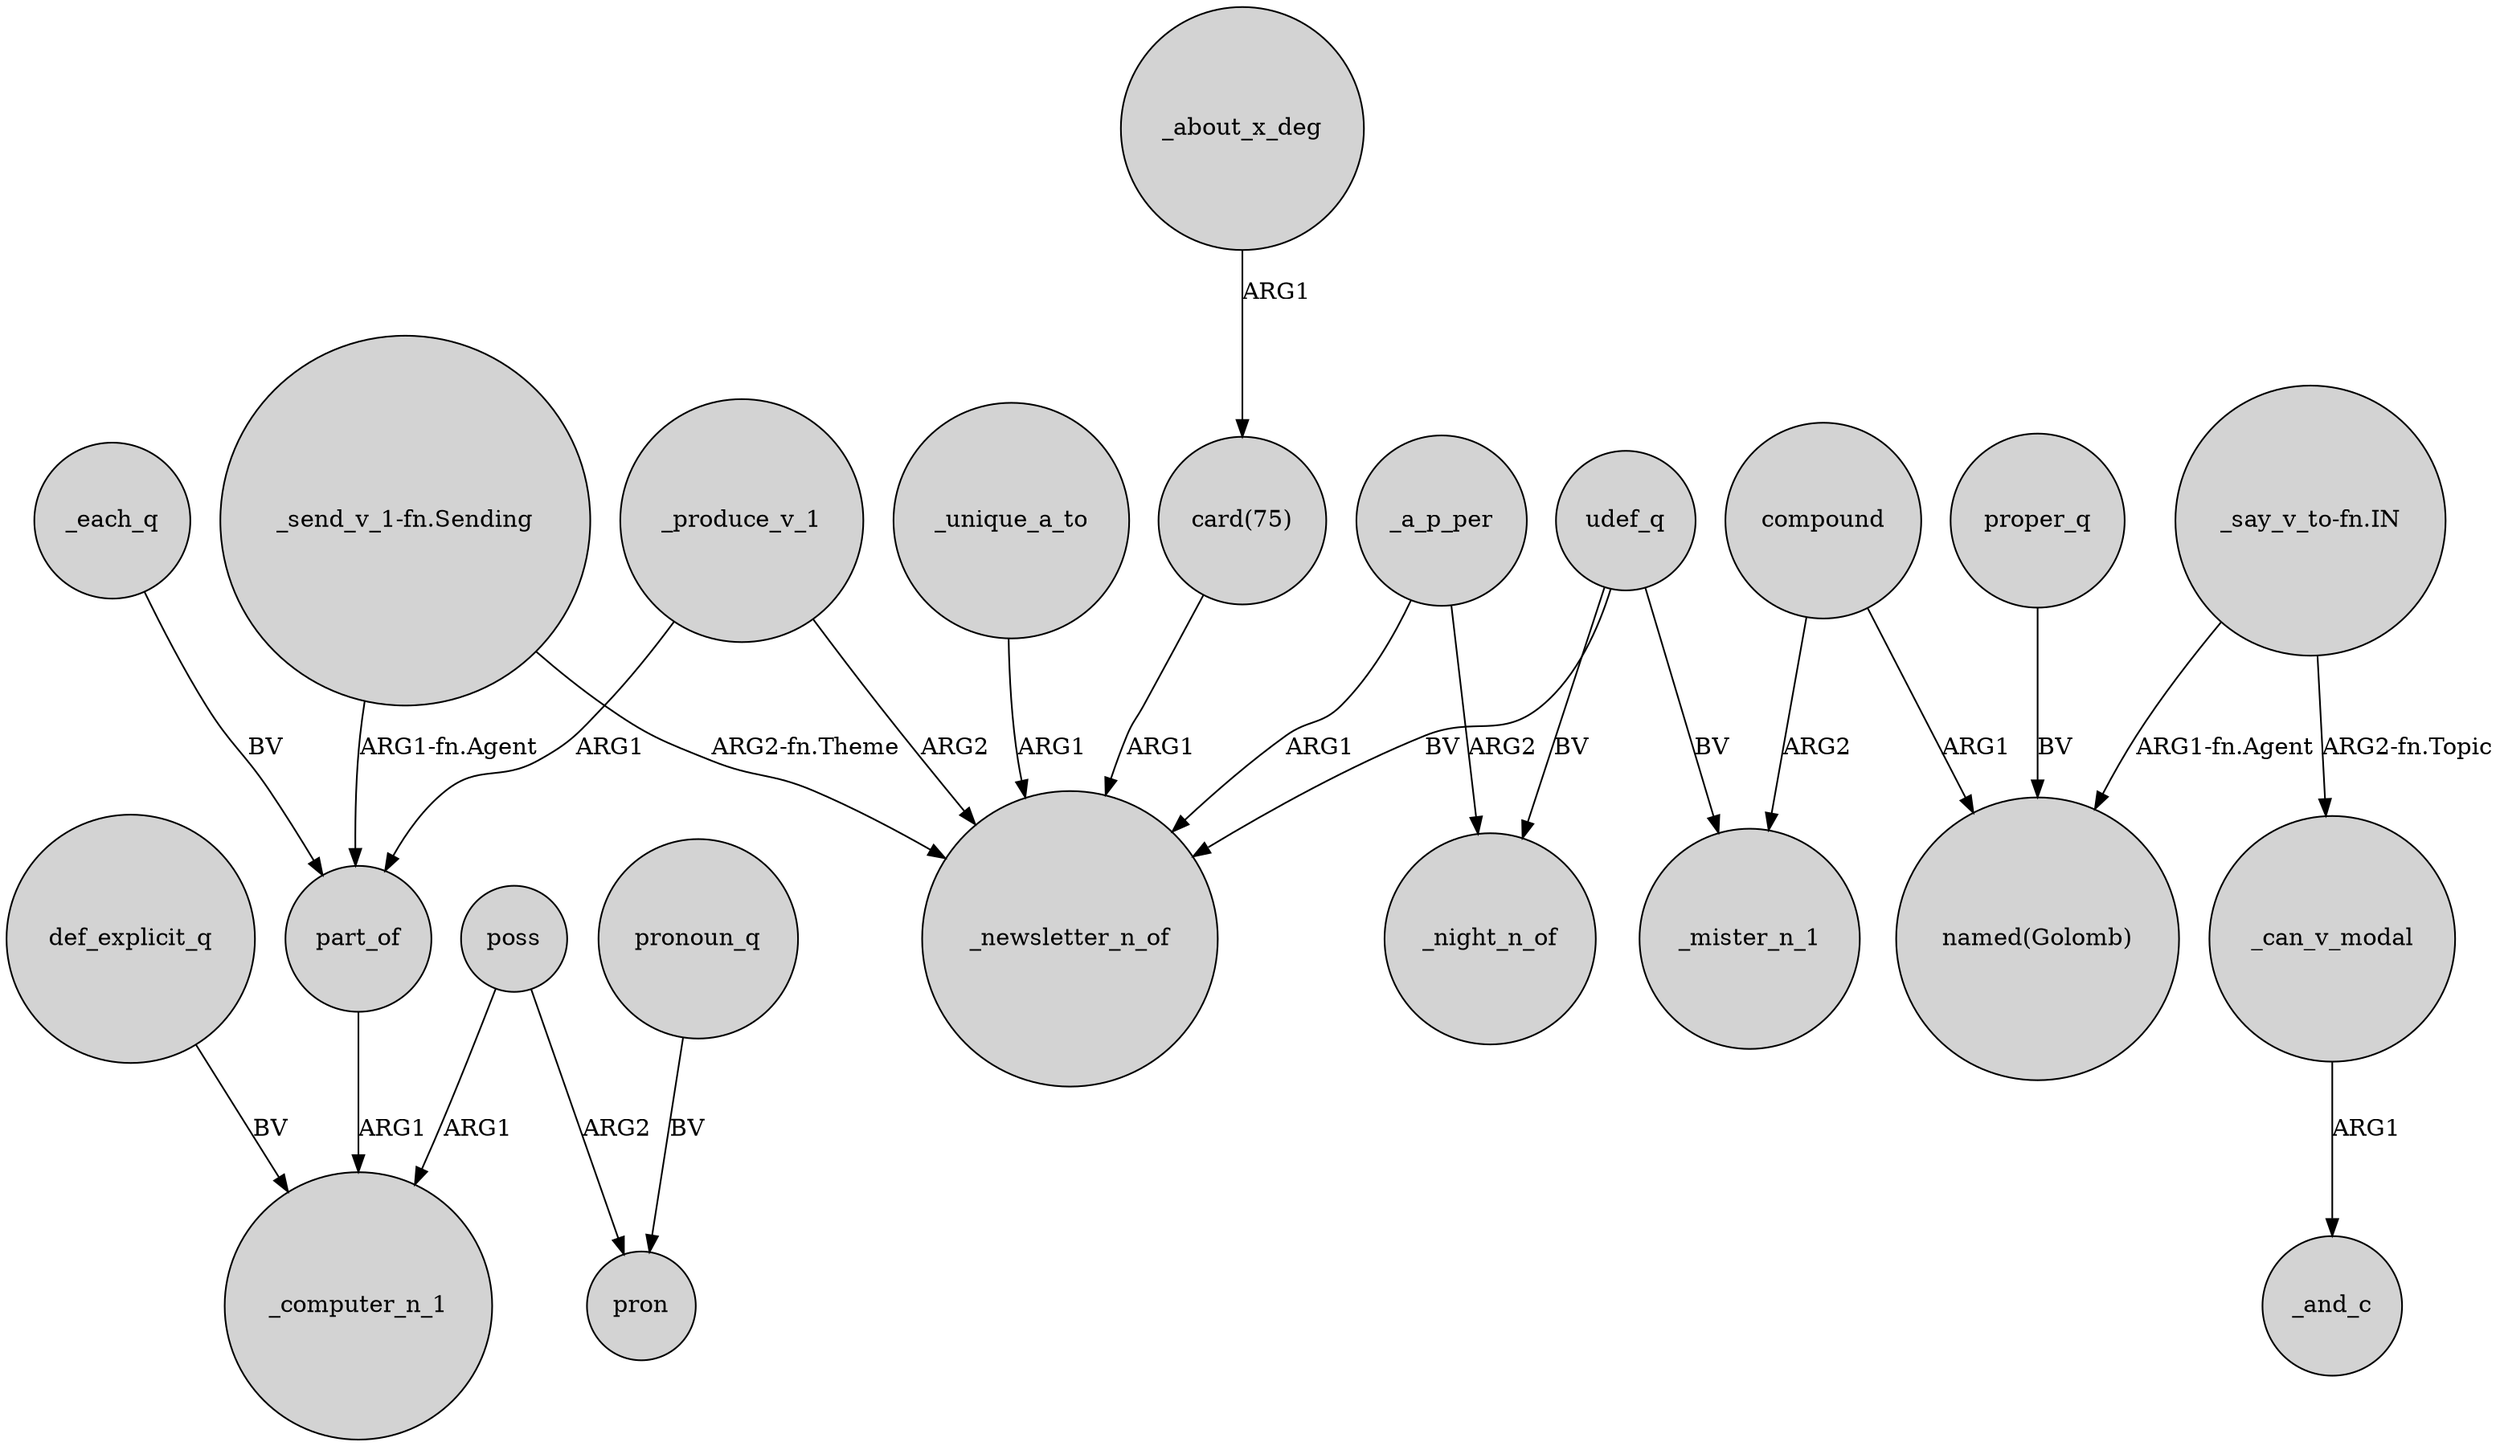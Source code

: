 digraph {
	node [shape=circle style=filled]
	_produce_v_1 -> part_of [label=ARG1]
	"card(75)" -> _newsletter_n_of [label=ARG1]
	_a_p_per -> _newsletter_n_of [label=ARG1]
	poss -> pron [label=ARG2]
	udef_q -> _newsletter_n_of [label=BV]
	"_say_v_to-fn.IN" -> "named(Golomb)" [label="ARG1-fn.Agent"]
	def_explicit_q -> _computer_n_1 [label=BV]
	compound -> _mister_n_1 [label=ARG2]
	_a_p_per -> _night_n_of [label=ARG2]
	udef_q -> _mister_n_1 [label=BV]
	proper_q -> "named(Golomb)" [label=BV]
	part_of -> _computer_n_1 [label=ARG1]
	pronoun_q -> pron [label=BV]
	poss -> _computer_n_1 [label=ARG1]
	_unique_a_to -> _newsletter_n_of [label=ARG1]
	_produce_v_1 -> _newsletter_n_of [label=ARG2]
	_each_q -> part_of [label=BV]
	_can_v_modal -> _and_c [label=ARG1]
	compound -> "named(Golomb)" [label=ARG1]
	"_send_v_1-fn.Sending" -> part_of [label="ARG1-fn.Agent"]
	_about_x_deg -> "card(75)" [label=ARG1]
	"_send_v_1-fn.Sending" -> _newsletter_n_of [label="ARG2-fn.Theme"]
	udef_q -> _night_n_of [label=BV]
	"_say_v_to-fn.IN" -> _can_v_modal [label="ARG2-fn.Topic"]
}
